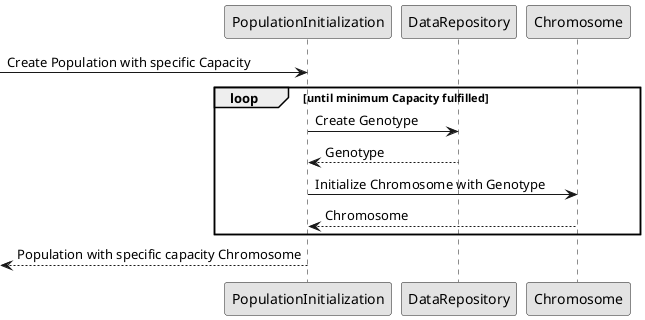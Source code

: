 @startuml
skinparam monochrome true
[-> PopulationInitialization: Create Population with specific Capacity
loop until minimum Capacity fulfilled
    PopulationInitialization -> DataRepository: Create Genotype
    DataRepository --> PopulationInitialization: Genotype
    PopulationInitialization -> Chromosome: Initialize Chromosome with Genotype
    Chromosome --> PopulationInitialization: Chromosome
end
[<-- PopulationInitialization: Population with specific capacity Chromosome
@enduml
